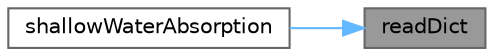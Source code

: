 digraph "readDict"
{
 // LATEX_PDF_SIZE
  bgcolor="transparent";
  edge [fontname=Helvetica,fontsize=10,labelfontname=Helvetica,labelfontsize=10];
  node [fontname=Helvetica,fontsize=10,shape=box,height=0.2,width=0.4];
  rankdir="RL";
  Node1 [id="Node000001",label="readDict",height=0.2,width=0.4,color="gray40", fillcolor="grey60", style="filled", fontcolor="black",tooltip=" "];
  Node1 -> Node2 [id="edge1_Node000001_Node000002",dir="back",color="steelblue1",style="solid",tooltip=" "];
  Node2 [id="Node000002",label="shallowWaterAbsorption",height=0.2,width=0.4,color="grey40", fillcolor="white", style="filled",URL="$classFoam_1_1waveModels_1_1shallowWaterAbsorption.html#a534ccaa869230439d6b3fabc57ab39e6",tooltip=" "];
}
